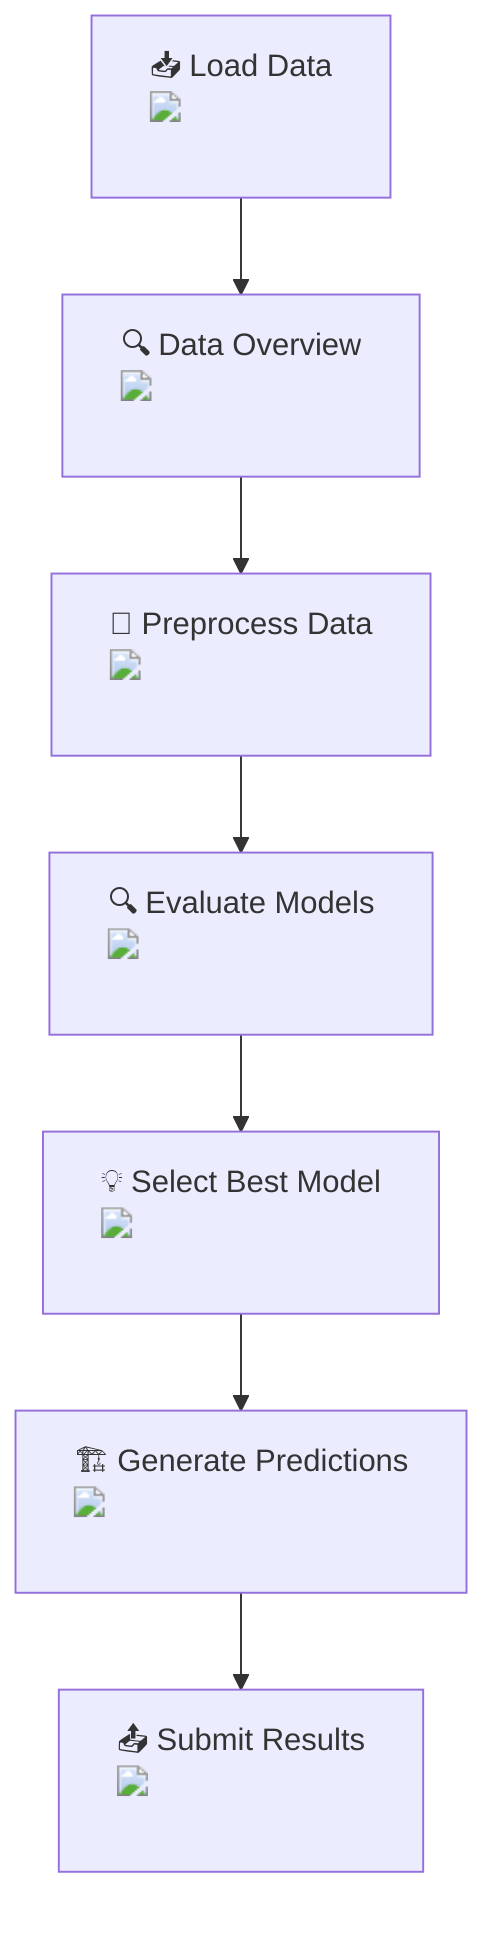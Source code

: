flowchart TD
    A["📥 Load Data <img src='icons/file.svg'/> <br/>"] --> B["🔍 Data Overview <img src='table.svg'/> <br/>"]
    B --> C["🧪 Preprocess Data <img src='column_split.svg'/> <br/>"]
    C --> D["🔍 Evaluate Models <img src='brain.svg'/> <br/>"]
    D --> E["💡 Select Best Model <img src='brain.svg'/> <br/>"]
    E --> F["🏗️ Generate Predictions <img src='brain.svg'/> <br/>"]
    F --> G["📤 Submit Results <img src='icons/database.svg'/> <br/>"]